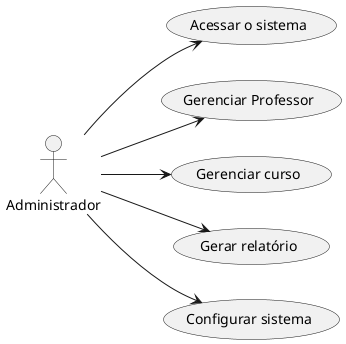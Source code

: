 ### Diagrama de Caso de Uso de Administrador

Este diagrama de caso de uso tem como objetivo mostrar as interações entre o administrador e o sistema.

###

@startuml

left to right direction

actor Administrador

usecase "Acessar o sistema"
usecase "Gerenciar Professor"
usecase "Gerenciar curso"
usecase "Gerar relatório"
usecase "Configurar sistema"

Administrador --> "Acessar o sistema"
Administrador --> "Gerenciar Professor"
Administrador --> "Gerenciar curso"
Administrador --> "Gerar relatório"
Administrador --> "Configurar sistema"

@enduml